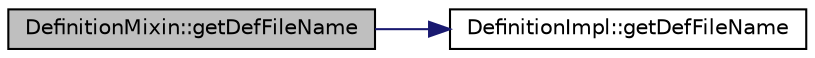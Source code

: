 digraph "DefinitionMixin::getDefFileName"
{
 // LATEX_PDF_SIZE
  edge [fontname="Helvetica",fontsize="10",labelfontname="Helvetica",labelfontsize="10"];
  node [fontname="Helvetica",fontsize="10",shape=record];
  rankdir="LR";
  Node1 [label="DefinitionMixin::getDefFileName",height=0.2,width=0.4,color="black", fillcolor="grey75", style="filled", fontcolor="black",tooltip=" "];
  Node1 -> Node2 [color="midnightblue",fontsize="10",style="solid"];
  Node2 [label="DefinitionImpl::getDefFileName",height=0.2,width=0.4,color="black", fillcolor="white", style="filled",URL="$classDefinitionImpl.html#a50ff6801fddfe36eb35af328adac891f",tooltip=" "];
}

